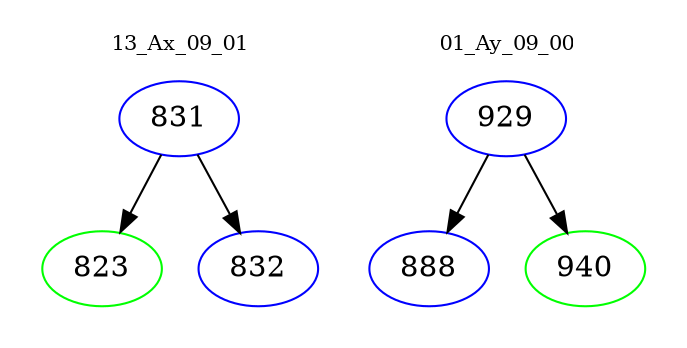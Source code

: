 digraph{
subgraph cluster_0 {
color = white
label = "13_Ax_09_01";
fontsize=10;
T0_831 [label="831", color="blue"]
T0_831 -> T0_823 [color="black"]
T0_823 [label="823", color="green"]
T0_831 -> T0_832 [color="black"]
T0_832 [label="832", color="blue"]
}
subgraph cluster_1 {
color = white
label = "01_Ay_09_00";
fontsize=10;
T1_929 [label="929", color="blue"]
T1_929 -> T1_888 [color="black"]
T1_888 [label="888", color="blue"]
T1_929 -> T1_940 [color="black"]
T1_940 [label="940", color="green"]
}
}
